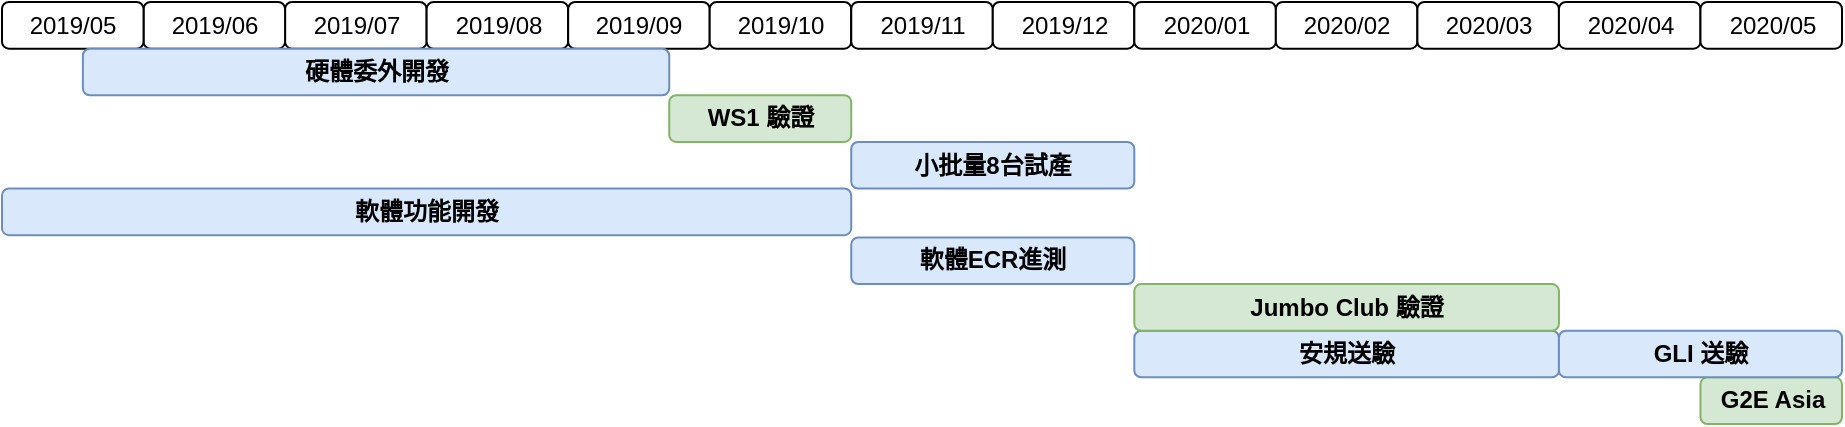 <mxfile version="12.1.8" type="github" pages="1">
  <diagram name="Page-1" id="2c4490ee-f0b8-94ab-5012-d5dc3445f7a3">
    <mxGraphModel dx="1186" dy="764" grid="1" gridSize="10" guides="1" tooltips="1" connect="0" arrows="1" fold="1" page="1" pageScale="1.5" pageWidth="1169" pageHeight="826" background="#ffffff" math="0" shadow="0">
      <root>
        <mxCell id="0" style=";html=1;"/>
        <mxCell id="1" style=";html=1;" parent="0"/>
        <mxCell id="CtbKfROzsBU-93_lkHjz-2" value="" style="group" vertex="1" connectable="0" parent="1">
          <mxGeometry x="110" y="200" width="920" height="211" as="geometry"/>
        </mxCell>
        <mxCell id="c4RQWpJA4Gw6nRBEv-Ae-34" value="" style="group;rounded=0;strokeColor=none;" parent="CtbKfROzsBU-93_lkHjz-2" vertex="1" connectable="0">
          <mxGeometry width="920" height="211" as="geometry"/>
        </mxCell>
        <mxCell id="67c90442a009f359-279" value="2019/07" style="fillColor=#FFFFFF;strokeColor=#000000;strokeWidth=1;fontColor=#000000;fontStyle=0;html=1;shadow=0;rounded=1;" parent="CtbKfROzsBU-93_lkHjz-2" vertex="1">
          <mxGeometry x="141.538" width="70.769" height="23.315" as="geometry"/>
        </mxCell>
        <mxCell id="7a8b956e7d50b54d-104" value="2019/08" style="fillColor=#FFFFFF;strokeColor=#000000;strokeWidth=1;fontColor=#000000;fontStyle=0;html=1;shadow=0;rounded=1;" parent="CtbKfROzsBU-93_lkHjz-2" vertex="1">
          <mxGeometry x="212.308" width="70.769" height="23.315" as="geometry"/>
        </mxCell>
        <mxCell id="7a8b956e7d50b54d-109" value="2019/09" style="fillColor=#FFFFFF;strokeColor=#000000;strokeWidth=1;fontColor=#000000;fontStyle=0;html=1;shadow=0;rounded=1;" parent="CtbKfROzsBU-93_lkHjz-2" vertex="1">
          <mxGeometry x="283.077" width="70.769" height="23.315" as="geometry"/>
        </mxCell>
        <mxCell id="7a8b956e7d50b54d-114" value="2019/10" style="fillColor=#FFFFFF;strokeColor=#000000;strokeWidth=1;fontColor=#000000;fontStyle=0;html=1;shadow=0;rounded=1;" parent="CtbKfROzsBU-93_lkHjz-2" vertex="1">
          <mxGeometry x="353.846" width="70.769" height="23.315" as="geometry"/>
        </mxCell>
        <mxCell id="7a8b956e7d50b54d-119" value="2019/11" style="fillColor=#FFFFFF;strokeColor=#000000;strokeWidth=1;fontColor=#000000;fontStyle=0;html=1;shadow=0;rounded=1;" parent="CtbKfROzsBU-93_lkHjz-2" vertex="1">
          <mxGeometry x="424.615" width="70.769" height="23.315" as="geometry"/>
        </mxCell>
        <mxCell id="7a8b956e7d50b54d-124" value="2019/12" style="fillColor=#FFFFFF;strokeColor=#000000;strokeWidth=1;fontColor=#000000;fontStyle=0;html=1;shadow=0;rounded=1;" parent="CtbKfROzsBU-93_lkHjz-2" vertex="1">
          <mxGeometry x="495.385" width="70.769" height="23.315" as="geometry"/>
        </mxCell>
        <mxCell id="7a8b956e7d50b54d-129" value="2020/01" style="fillColor=#FFFFFF;strokeColor=#000000;strokeWidth=1;fontColor=#000000;fontStyle=0;html=1;shadow=0;rounded=1;" parent="CtbKfROzsBU-93_lkHjz-2" vertex="1">
          <mxGeometry x="566.154" width="70.769" height="23.315" as="geometry"/>
        </mxCell>
        <mxCell id="7a8b956e7d50b54d-134" value="2020/02" style="fillColor=#FFFFFF;strokeColor=#000000;strokeWidth=1;fontColor=#000000;fontStyle=0;html=1;shadow=0;rounded=1;" parent="CtbKfROzsBU-93_lkHjz-2" vertex="1">
          <mxGeometry x="636.923" width="70.769" height="23.315" as="geometry"/>
        </mxCell>
        <mxCell id="7a8b956e7d50b54d-139" value="2020/03" style="fillColor=#FFFFFF;strokeColor=#000000;strokeWidth=1;fontColor=#000000;fontStyle=0;html=1;shadow=0;rounded=1;" parent="CtbKfROzsBU-93_lkHjz-2" vertex="1">
          <mxGeometry x="707.692" width="70.769" height="23.315" as="geometry"/>
        </mxCell>
        <mxCell id="7a8b956e7d50b54d-145" value="2019/06" style="fillColor=#FFFFFF;strokeColor=#000000;strokeWidth=1;fontColor=#000000;fontStyle=0;html=1;shadow=0;rounded=1;" parent="CtbKfROzsBU-93_lkHjz-2" vertex="1">
          <mxGeometry x="70.769" width="70.769" height="23.315" as="geometry"/>
        </mxCell>
        <mxCell id="7a8b956e7d50b54d-151" value="2019/05" style="fillColor=#FFFFFF;strokeColor=#000000;strokeWidth=1;fontColor=#000000;fontStyle=0;html=1;shadow=0;rounded=1;" parent="CtbKfROzsBU-93_lkHjz-2" vertex="1">
          <mxGeometry width="70.769" height="23.315" as="geometry"/>
        </mxCell>
        <mxCell id="7a8b956e7d50b54d-157" value="2020/04" style="fillColor=#FFFFFF;strokeColor=#000000;strokeWidth=1;fontColor=#000000;fontStyle=0;html=1;shadow=0;rounded=1;" parent="CtbKfROzsBU-93_lkHjz-2" vertex="1">
          <mxGeometry x="778.462" width="70.769" height="23.315" as="geometry"/>
        </mxCell>
        <mxCell id="7a8b956e7d50b54d-353" value="硬體委外開發" style="align=center;strokeColor=#6c8ebf;html=1;fillColor=#dae8fc;fontStyle=1;shadow=0;rounded=1;" parent="CtbKfROzsBU-93_lkHjz-2" vertex="1">
          <mxGeometry x="40.44" y="23.315" width="293.187" height="23.315" as="geometry"/>
        </mxCell>
        <mxCell id="7a8b956e7d50b54d-354" value="軟體功能開發" style="align=center;strokeColor=#6c8ebf;html=1;fillColor=#dae8fc;fontStyle=1;shadow=0;rounded=1;" parent="CtbKfROzsBU-93_lkHjz-2" vertex="1">
          <mxGeometry y="93.26" width="424.615" height="23.315" as="geometry"/>
        </mxCell>
        <mxCell id="7a8b956e7d50b54d-355" value="安規送驗" style="align=center;strokeColor=#6c8ebf;html=1;fillColor=#dae8fc;fontStyle=1;shadow=0;rounded=1;" parent="CtbKfROzsBU-93_lkHjz-2" vertex="1">
          <mxGeometry x="566.154" y="164.37" width="212.308" height="23.315" as="geometry"/>
        </mxCell>
        <mxCell id="7a8b956e7d50b54d-358" value="小批量8台試產" style="align=center;strokeColor=#6c8ebf;html=1;fillColor=#dae8fc;fontStyle=1;shadow=0;rounded=1;" parent="CtbKfROzsBU-93_lkHjz-2" vertex="1">
          <mxGeometry x="424.615" y="69.945" width="141.538" height="23.315" as="geometry"/>
        </mxCell>
        <mxCell id="c4RQWpJA4Gw6nRBEv-Ae-6" value="2020/05" style="fillColor=#FFFFFF;strokeColor=#000000;strokeWidth=1;fontColor=#000000;fontStyle=0;html=1;shadow=0;rounded=1;" parent="CtbKfROzsBU-93_lkHjz-2" vertex="1">
          <mxGeometry x="849.231" width="70.769" height="23.315" as="geometry"/>
        </mxCell>
        <mxCell id="7a8b956e7d50b54d-357" value="G2E Asia" style="align=center;strokeColor=#82b366;html=1;fillColor=#d5e8d4;fontStyle=1;shadow=0;rounded=1;" parent="CtbKfROzsBU-93_lkHjz-2" vertex="1">
          <mxGeometry x="849.231" y="187.685" width="70.769" height="23.315" as="geometry"/>
        </mxCell>
        <mxCell id="7a8b956e7d50b54d-356" value="GLI 送驗" style="align=center;strokeColor=#6c8ebf;html=1;fillColor=#dae8fc;fontStyle=1;shadow=0;rounded=1;" parent="CtbKfROzsBU-93_lkHjz-2" vertex="1">
          <mxGeometry x="778.462" y="164.37" width="141.538" height="23.315" as="geometry"/>
        </mxCell>
        <mxCell id="c4RQWpJA4Gw6nRBEv-Ae-29" value="WS1 驗證" style="align=center;strokeColor=#82b366;html=1;fillColor=#d5e8d4;fontStyle=1;shadow=0;rounded=1;" parent="CtbKfROzsBU-93_lkHjz-2" vertex="1">
          <mxGeometry x="333.626" y="46.63" width="90.989" height="23.315" as="geometry"/>
        </mxCell>
        <mxCell id="c4RQWpJA4Gw6nRBEv-Ae-32" value="Jumbo Club 驗證" style="align=center;strokeColor=#82b366;html=1;fillColor=#d5e8d4;fontStyle=1;shadow=0;rounded=1;" parent="CtbKfROzsBU-93_lkHjz-2" vertex="1">
          <mxGeometry x="566.154" y="141.055" width="212.308" height="23.315" as="geometry"/>
        </mxCell>
        <mxCell id="c4RQWpJA4Gw6nRBEv-Ae-33" value="軟體ECR進測" style="align=center;strokeColor=#6c8ebf;html=1;fillColor=#dae8fc;fontStyle=1;shadow=0;rounded=1;" parent="CtbKfROzsBU-93_lkHjz-2" vertex="1">
          <mxGeometry x="424.615" y="117.74" width="141.538" height="23.315" as="geometry"/>
        </mxCell>
      </root>
    </mxGraphModel>
  </diagram>
</mxfile>
